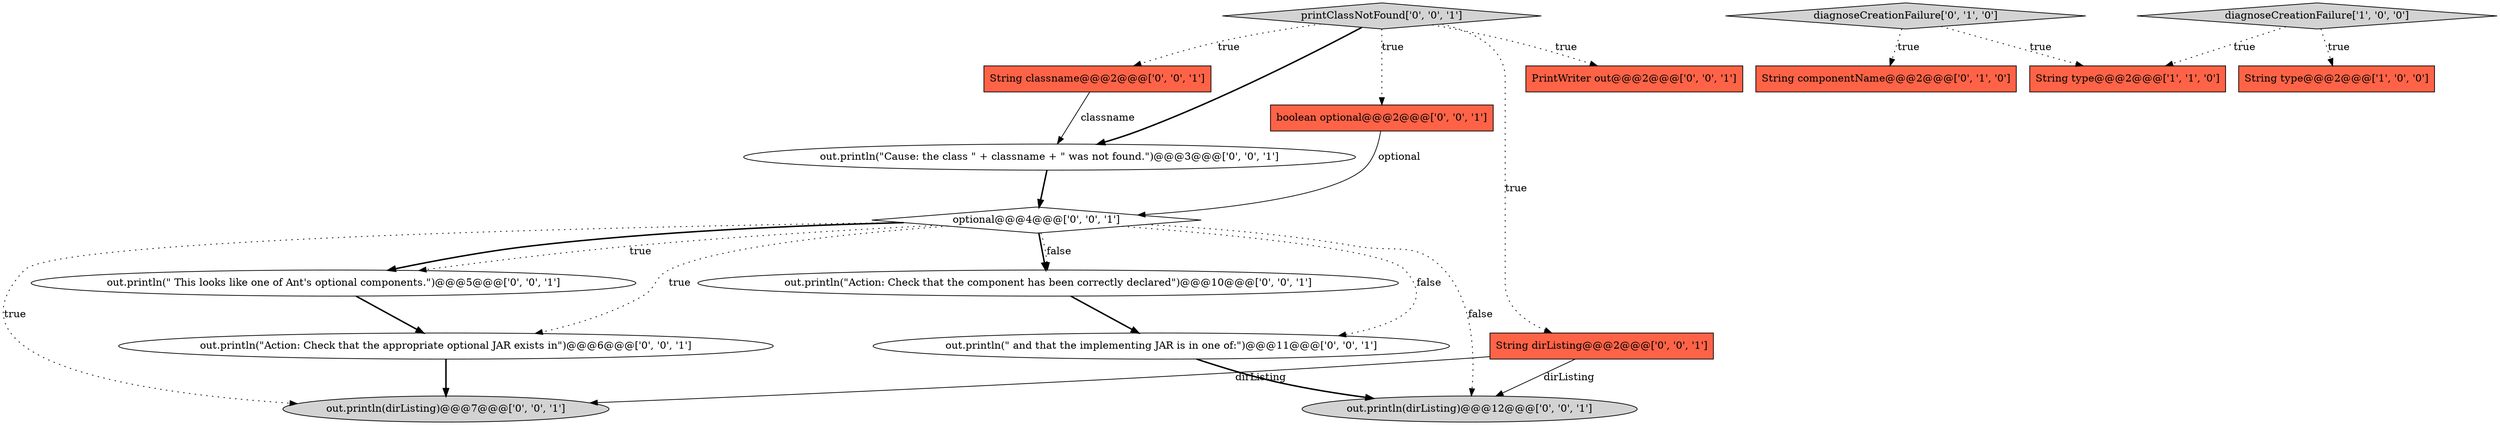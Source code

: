 digraph {
9 [style = filled, label = "out.println(\" and that the implementing JAR is in one of:\")@@@11@@@['0', '0', '1']", fillcolor = white, shape = ellipse image = "AAA0AAABBB3BBB"];
13 [style = filled, label = "PrintWriter out@@@2@@@['0', '0', '1']", fillcolor = tomato, shape = box image = "AAA0AAABBB3BBB"];
4 [style = filled, label = "diagnoseCreationFailure['0', '1', '0']", fillcolor = lightgray, shape = diamond image = "AAA0AAABBB2BBB"];
10 [style = filled, label = "String classname@@@2@@@['0', '0', '1']", fillcolor = tomato, shape = box image = "AAA0AAABBB3BBB"];
0 [style = filled, label = "String type@@@2@@@['1', '0', '0']", fillcolor = tomato, shape = box image = "AAA0AAABBB1BBB"];
15 [style = filled, label = "boolean optional@@@2@@@['0', '0', '1']", fillcolor = tomato, shape = box image = "AAA0AAABBB3BBB"];
1 [style = filled, label = "String type@@@2@@@['1', '1', '0']", fillcolor = tomato, shape = box image = "AAA0AAABBB1BBB"];
8 [style = filled, label = "out.println(dirListing)@@@12@@@['0', '0', '1']", fillcolor = lightgray, shape = ellipse image = "AAA0AAABBB3BBB"];
14 [style = filled, label = "out.println(\"Action: Check that the component has been correctly declared\")@@@10@@@['0', '0', '1']", fillcolor = white, shape = ellipse image = "AAA0AAABBB3BBB"];
6 [style = filled, label = "printClassNotFound['0', '0', '1']", fillcolor = lightgray, shape = diamond image = "AAA0AAABBB3BBB"];
16 [style = filled, label = "String dirListing@@@2@@@['0', '0', '1']", fillcolor = tomato, shape = box image = "AAA0AAABBB3BBB"];
11 [style = filled, label = "out.println(\"Action: Check that the appropriate optional JAR exists in\")@@@6@@@['0', '0', '1']", fillcolor = white, shape = ellipse image = "AAA0AAABBB3BBB"];
2 [style = filled, label = "diagnoseCreationFailure['1', '0', '0']", fillcolor = lightgray, shape = diamond image = "AAA0AAABBB1BBB"];
12 [style = filled, label = "optional@@@4@@@['0', '0', '1']", fillcolor = white, shape = diamond image = "AAA0AAABBB3BBB"];
7 [style = filled, label = "out.println(\"Cause: the class \" + classname + \" was not found.\")@@@3@@@['0', '0', '1']", fillcolor = white, shape = ellipse image = "AAA0AAABBB3BBB"];
5 [style = filled, label = "out.println(dirListing)@@@7@@@['0', '0', '1']", fillcolor = lightgray, shape = ellipse image = "AAA0AAABBB3BBB"];
3 [style = filled, label = "String componentName@@@2@@@['0', '1', '0']", fillcolor = tomato, shape = box image = "AAA0AAABBB2BBB"];
17 [style = filled, label = "out.println(\" This looks like one of Ant's optional components.\")@@@5@@@['0', '0', '1']", fillcolor = white, shape = ellipse image = "AAA0AAABBB3BBB"];
6->16 [style = dotted, label="true"];
4->3 [style = dotted, label="true"];
10->7 [style = solid, label="classname"];
12->14 [style = bold, label=""];
12->11 [style = dotted, label="true"];
15->12 [style = solid, label="optional"];
16->8 [style = solid, label="dirListing"];
14->9 [style = bold, label=""];
4->1 [style = dotted, label="true"];
16->5 [style = solid, label="dirListing"];
12->14 [style = dotted, label="false"];
12->5 [style = dotted, label="true"];
12->17 [style = dotted, label="true"];
12->9 [style = dotted, label="false"];
6->13 [style = dotted, label="true"];
2->1 [style = dotted, label="true"];
12->8 [style = dotted, label="false"];
12->17 [style = bold, label=""];
7->12 [style = bold, label=""];
6->10 [style = dotted, label="true"];
17->11 [style = bold, label=""];
2->0 [style = dotted, label="true"];
9->8 [style = bold, label=""];
6->7 [style = bold, label=""];
11->5 [style = bold, label=""];
6->15 [style = dotted, label="true"];
}
